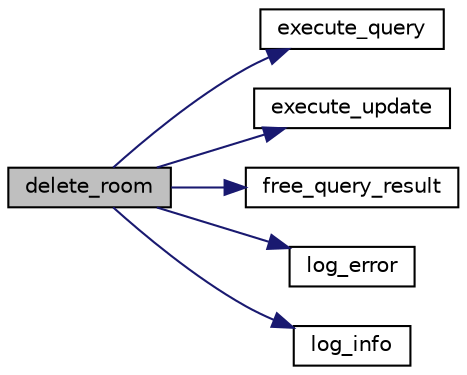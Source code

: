 digraph "delete_room"
{
 // LATEX_PDF_SIZE
  edge [fontname="Helvetica",fontsize="10",labelfontname="Helvetica",labelfontsize="10"];
  node [fontname="Helvetica",fontsize="10",shape=record];
  rankdir="LR";
  Node1 [label="delete_room",height=0.2,width=0.4,color="black", fillcolor="grey75", style="filled", fontcolor="black",tooltip=" "];
  Node1 -> Node2 [color="midnightblue",fontsize="10",style="solid"];
  Node2 [label="execute_query",height=0.2,width=0.4,color="black", fillcolor="white", style="filled",URL="$db__query_8c.html#ad6a50f994e852c3e41ca39df52927b8a",tooltip=" "];
  Node1 -> Node3 [color="midnightblue",fontsize="10",style="solid"];
  Node3 [label="execute_update",height=0.2,width=0.4,color="black", fillcolor="white", style="filled",URL="$db__query_8c.html#a8e8357f0e514181200d759cc87a3a088",tooltip=" "];
  Node1 -> Node4 [color="midnightblue",fontsize="10",style="solid"];
  Node4 [label="free_query_result",height=0.2,width=0.4,color="black", fillcolor="white", style="filled",URL="$db__query_8c.html#ad4c3a29daaeb7d4428edf4dbb111f1b5",tooltip=" "];
  Node1 -> Node5 [color="midnightblue",fontsize="10",style="solid"];
  Node5 [label="log_error",height=0.2,width=0.4,color="black", fillcolor="white", style="filled",URL="$apartment_8c.html#a01de98826735d07d7d41604a2ced9a64",tooltip=" "];
  Node1 -> Node6 [color="midnightblue",fontsize="10",style="solid"];
  Node6 [label="log_info",height=0.2,width=0.4,color="black", fillcolor="white", style="filled",URL="$apartment_8c.html#ade762acc676da9bb7e589a8a1ac43424",tooltip=" "];
}
